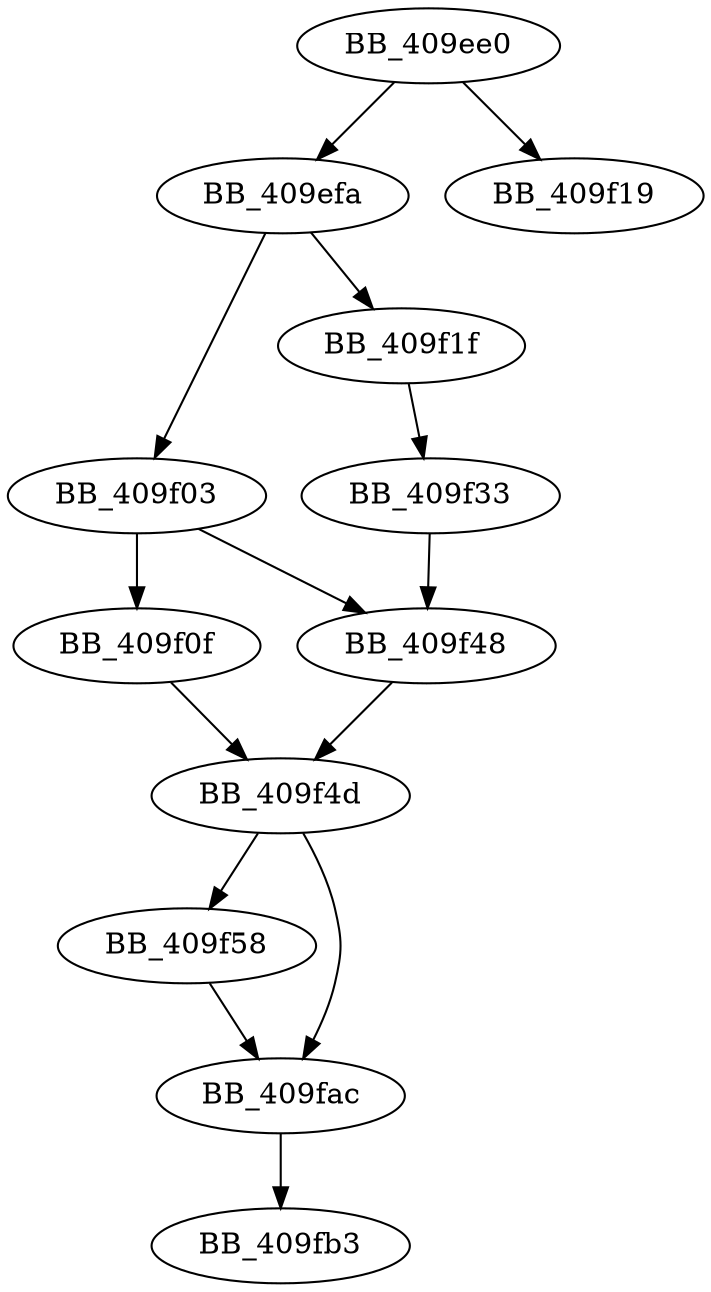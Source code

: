 DiGraph sub_409EE0{
BB_409ee0->BB_409efa
BB_409ee0->BB_409f19
BB_409efa->BB_409f03
BB_409efa->BB_409f1f
BB_409f03->BB_409f0f
BB_409f03->BB_409f48
BB_409f0f->BB_409f4d
BB_409f1f->BB_409f33
BB_409f33->BB_409f48
BB_409f48->BB_409f4d
BB_409f4d->BB_409f58
BB_409f4d->BB_409fac
BB_409f58->BB_409fac
BB_409fac->BB_409fb3
}
